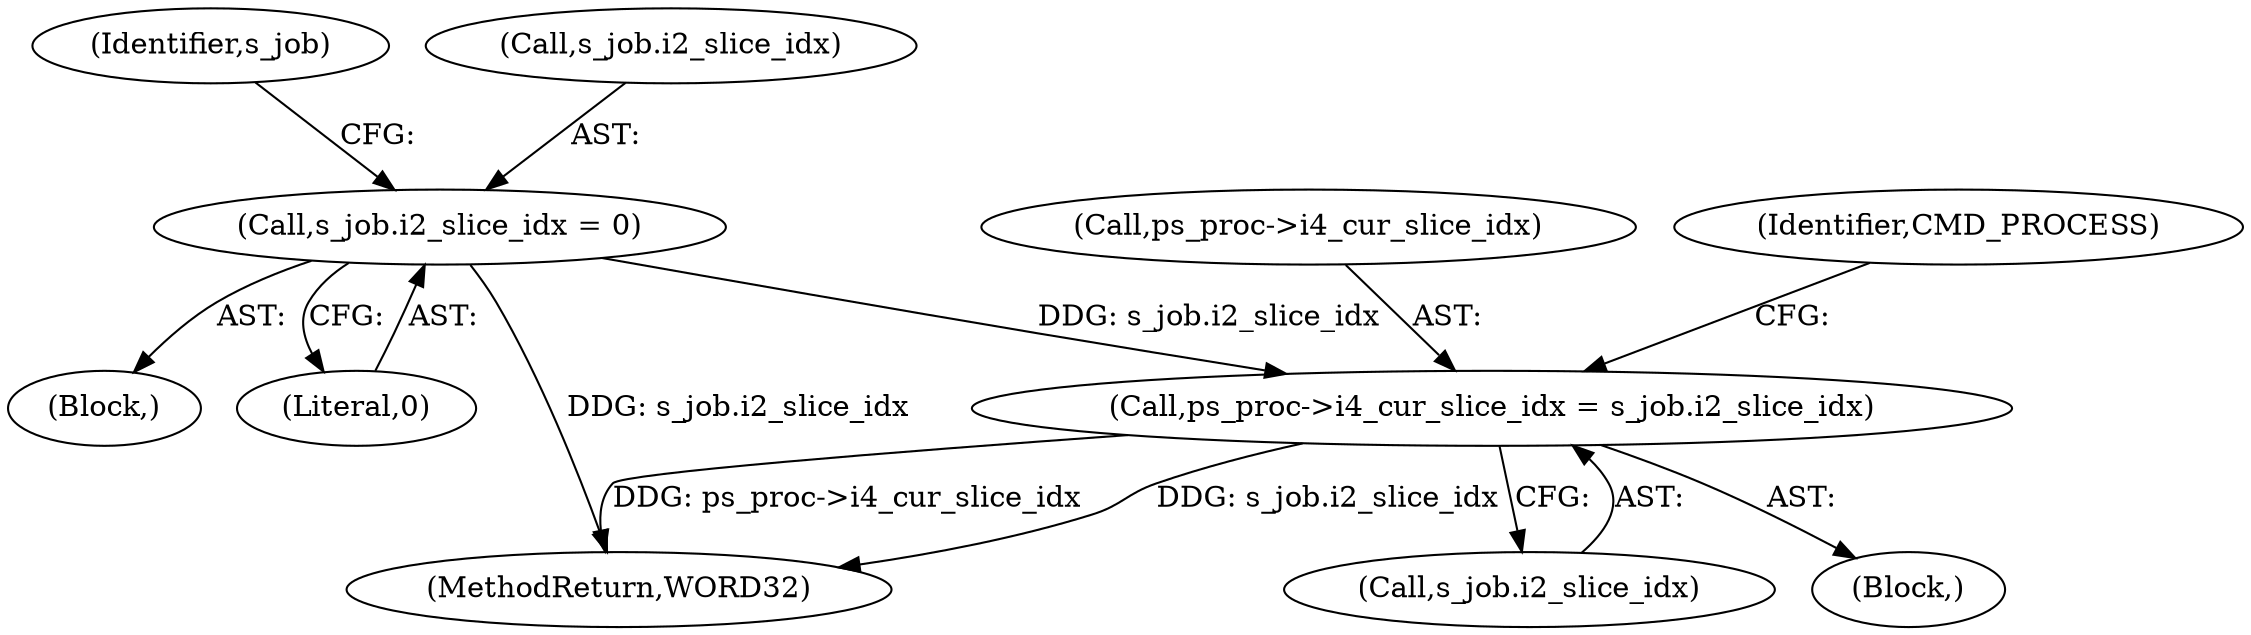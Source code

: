digraph "0_Android_a33f6725d7e9f92330f995ce2dcf4faa33f6433f@pointer" {
"1001453" [label="(Call,ps_proc->i4_cur_slice_idx = s_job.i2_slice_idx)"];
"1001349" [label="(Call,s_job.i2_slice_idx = 0)"];
"1001356" [label="(Identifier,s_job)"];
"1001906" [label="(MethodReturn,WORD32)"];
"1001457" [label="(Call,s_job.i2_slice_idx)"];
"1001454" [label="(Call,ps_proc->i4_cur_slice_idx)"];
"1001326" [label="(Block,)"];
"1001396" [label="(Block,)"];
"1001453" [label="(Call,ps_proc->i4_cur_slice_idx = s_job.i2_slice_idx)"];
"1001349" [label="(Call,s_job.i2_slice_idx = 0)"];
"1001353" [label="(Literal,0)"];
"1001350" [label="(Call,s_job.i2_slice_idx)"];
"1001462" [label="(Identifier,CMD_PROCESS)"];
"1001453" -> "1001396"  [label="AST: "];
"1001453" -> "1001457"  [label="CFG: "];
"1001454" -> "1001453"  [label="AST: "];
"1001457" -> "1001453"  [label="AST: "];
"1001462" -> "1001453"  [label="CFG: "];
"1001453" -> "1001906"  [label="DDG: s_job.i2_slice_idx"];
"1001453" -> "1001906"  [label="DDG: ps_proc->i4_cur_slice_idx"];
"1001349" -> "1001453"  [label="DDG: s_job.i2_slice_idx"];
"1001349" -> "1001326"  [label="AST: "];
"1001349" -> "1001353"  [label="CFG: "];
"1001350" -> "1001349"  [label="AST: "];
"1001353" -> "1001349"  [label="AST: "];
"1001356" -> "1001349"  [label="CFG: "];
"1001349" -> "1001906"  [label="DDG: s_job.i2_slice_idx"];
}
